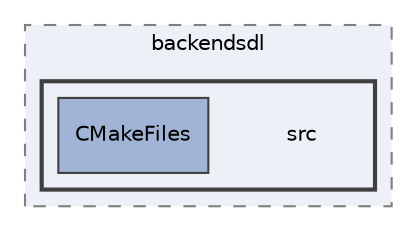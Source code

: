 digraph "/home/francisco/Projects/gameEngines/Pong/build/backendsdl/src"
{
 // LATEX_PDF_SIZE
  edge [fontname="Helvetica",fontsize="10",labelfontname="Helvetica",labelfontsize="10"];
  node [fontname="Helvetica",fontsize="10",shape=record];
  compound=true
  subgraph clusterdir_7deea8da7a069185f6d44d3057a80dab {
    graph [ bgcolor="#edf0f7", pencolor="grey50", style="filled,dashed,", label="backendsdl", fontname="Helvetica", fontsize="10", URL="dir_7deea8da7a069185f6d44d3057a80dab.html"]
  subgraph clusterdir_79e04ba9ef10106675eeb9b1f11b5ef1 {
    graph [ bgcolor="#edf0f7", pencolor="grey25", style="filled,bold,", label="", fontname="Helvetica", fontsize="10", URL="dir_79e04ba9ef10106675eeb9b1f11b5ef1.html"]
    dir_79e04ba9ef10106675eeb9b1f11b5ef1 [shape=plaintext, label="src"];
  dir_564a7b50b5386a1f7697f192116079c4 [shape=box, label="CMakeFiles", style="filled,", fillcolor="#a2b4d6", color="grey25", URL="dir_564a7b50b5386a1f7697f192116079c4.html"];
  }
  }
}
